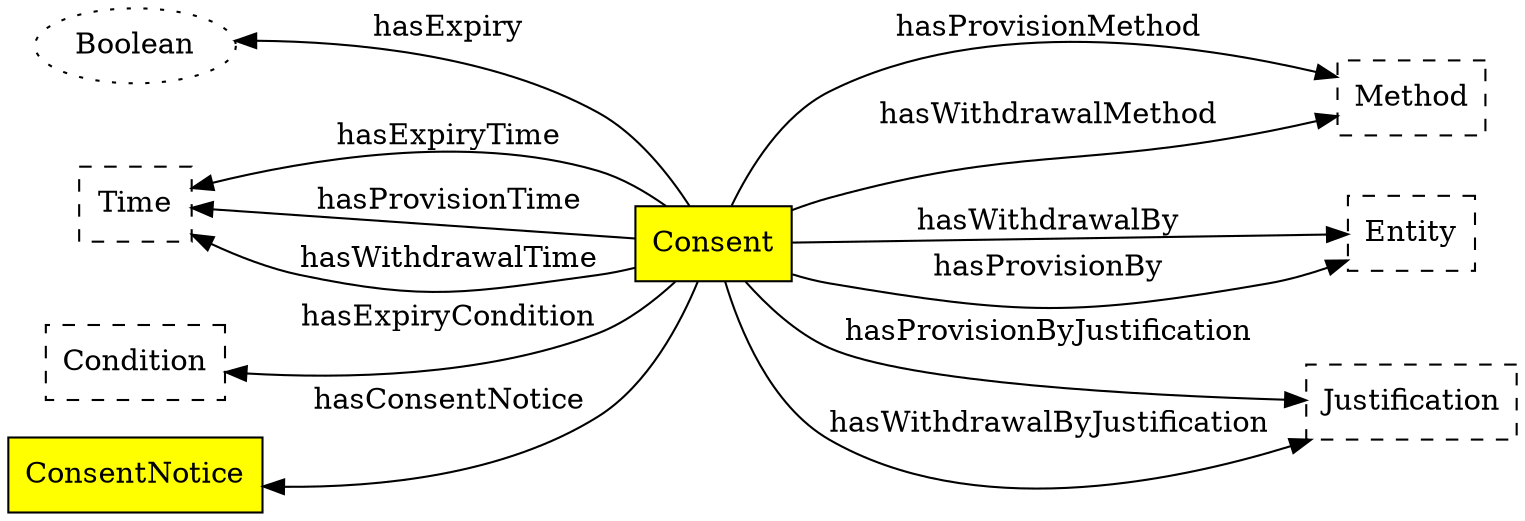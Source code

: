 digraph G {
    rankdir=RL;
    compound=true;
    node [shape=rect,style=filled,fillcolor=yellow];
    
    Boolean [style=dotted,shape=ellipse];
    Consent -> Boolean [label="hasExpiry"] ;
    Consent -> Time [label="hasExpiryTime"] ;
    Consent -> Condition [label="hasExpiryCondition"] ;
    Method -> Consent [label="hasProvisionMethod",dir=both,arrowhead=none] ;
    Consent -> Time [label="hasProvisionTime"] ;
    Method -> Consent [label="hasWithdrawalMethod",dir=both,arrowhead=none] ;
    Consent -> Time [label="hasWithdrawalTime"] ;
    Entity -> Consent [label="hasWithdrawalBy",dir=both,arrowhead=none] ;
    Entity -> Consent [label="hasProvisionBy",dir=both,arrowhead=none] ;
    Justification -> Consent [label="hasProvisionByJustification",dir=both,arrowhead=none] ;
    Justification -> Consent [label="hasWithdrawalByJustification",dir=both,arrowhead=none] ;
    Consent -> ConsentNotice [label="hasConsentNotice"] ;
    Time, Condition, Method, Entity, Justification [style=dashed];
}
